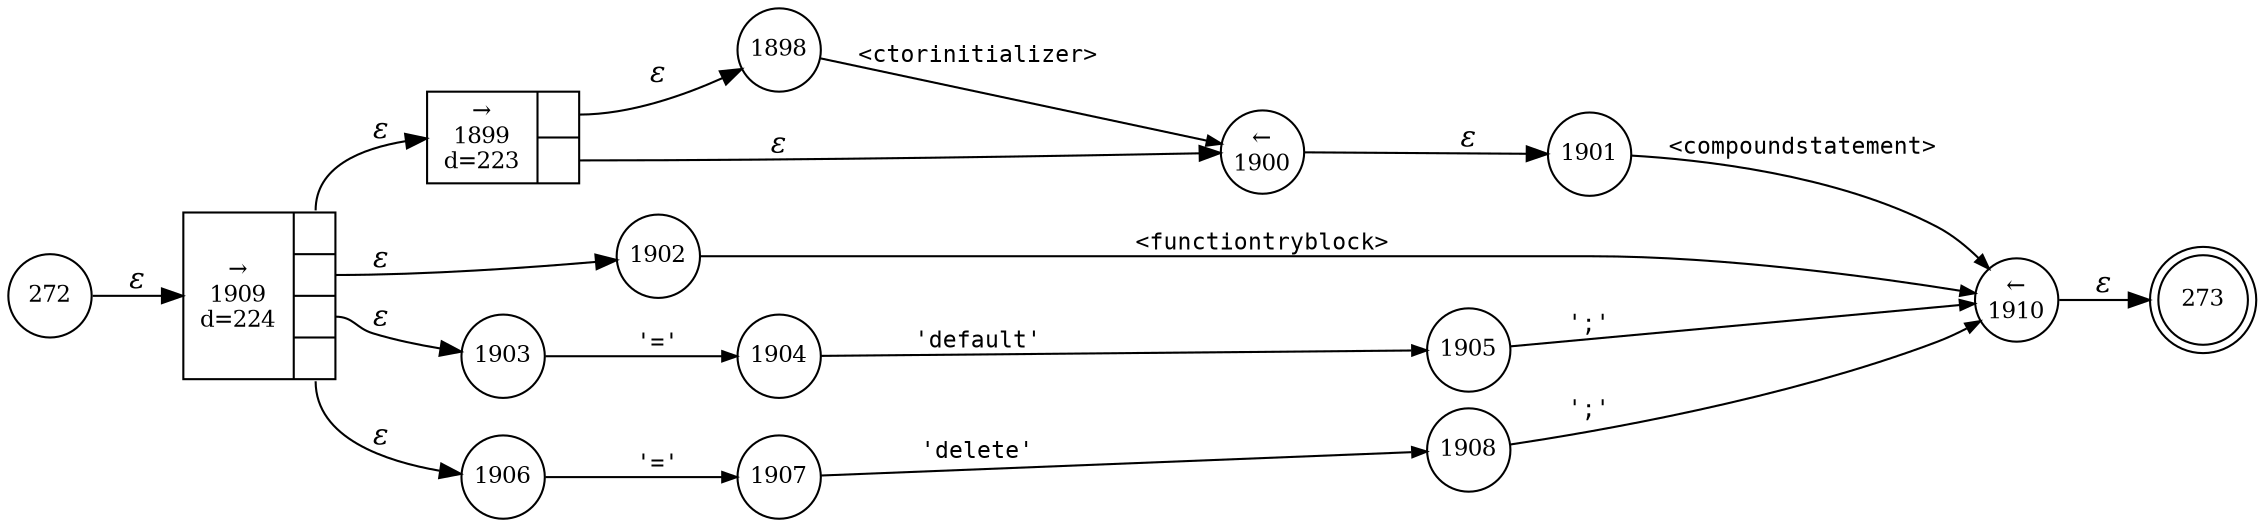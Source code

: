 digraph ATN {
rankdir=LR;
s273[fontsize=11, label="273", shape=doublecircle, fixedsize=true, width=.6];
s1898[fontsize=11,label="1898", shape=circle, fixedsize=true, width=.55, peripheries=1];
s1899[fontsize=11,label="{&rarr;\n1899\nd=223|{<p0>|<p1>}}", shape=record, fixedsize=false, peripheries=1];
s1900[fontsize=11,label="&larr;\n1900", shape=circle, fixedsize=true, width=.55, peripheries=1];
s1901[fontsize=11,label="1901", shape=circle, fixedsize=true, width=.55, peripheries=1];
s1902[fontsize=11,label="1902", shape=circle, fixedsize=true, width=.55, peripheries=1];
s1903[fontsize=11,label="1903", shape=circle, fixedsize=true, width=.55, peripheries=1];
s272[fontsize=11,label="272", shape=circle, fixedsize=true, width=.55, peripheries=1];
s1904[fontsize=11,label="1904", shape=circle, fixedsize=true, width=.55, peripheries=1];
s1905[fontsize=11,label="1905", shape=circle, fixedsize=true, width=.55, peripheries=1];
s1906[fontsize=11,label="1906", shape=circle, fixedsize=true, width=.55, peripheries=1];
s1907[fontsize=11,label="1907", shape=circle, fixedsize=true, width=.55, peripheries=1];
s1908[fontsize=11,label="1908", shape=circle, fixedsize=true, width=.55, peripheries=1];
s1909[fontsize=11,label="{&rarr;\n1909\nd=224|{<p0>|<p1>|<p2>|<p3>}}", shape=record, fixedsize=false, peripheries=1];
s1910[fontsize=11,label="&larr;\n1910", shape=circle, fixedsize=true, width=.55, peripheries=1];
s272 -> s1909 [fontname="Times-Italic", label="&epsilon;"];
s1909:p0 -> s1899 [fontname="Times-Italic", label="&epsilon;"];
s1909:p1 -> s1902 [fontname="Times-Italic", label="&epsilon;"];
s1909:p2 -> s1903 [fontname="Times-Italic", label="&epsilon;"];
s1909:p3 -> s1906 [fontname="Times-Italic", label="&epsilon;"];
s1899:p0 -> s1898 [fontname="Times-Italic", label="&epsilon;"];
s1899:p1 -> s1900 [fontname="Times-Italic", label="&epsilon;"];
s1902 -> s1910 [fontsize=11, fontname="Courier", arrowsize=.7, label = "<functiontryblock>", arrowhead = normal];
s1903 -> s1904 [fontsize=11, fontname="Courier", arrowsize=.7, label = "'='", arrowhead = normal];
s1906 -> s1907 [fontsize=11, fontname="Courier", arrowsize=.7, label = "'='", arrowhead = normal];
s1898 -> s1900 [fontsize=11, fontname="Courier", arrowsize=.7, label = "<ctorinitializer>", arrowhead = normal];
s1900 -> s1901 [fontname="Times-Italic", label="&epsilon;"];
s1910 -> s273 [fontname="Times-Italic", label="&epsilon;"];
s1904 -> s1905 [fontsize=11, fontname="Courier", arrowsize=.7, label = "'default'", arrowhead = normal];
s1907 -> s1908 [fontsize=11, fontname="Courier", arrowsize=.7, label = "'delete'", arrowhead = normal];
s1901 -> s1910 [fontsize=11, fontname="Courier", arrowsize=.7, label = "<compoundstatement>", arrowhead = normal];
s1905 -> s1910 [fontsize=11, fontname="Courier", arrowsize=.7, label = "';'", arrowhead = normal];
s1908 -> s1910 [fontsize=11, fontname="Courier", arrowsize=.7, label = "';'", arrowhead = normal];
}